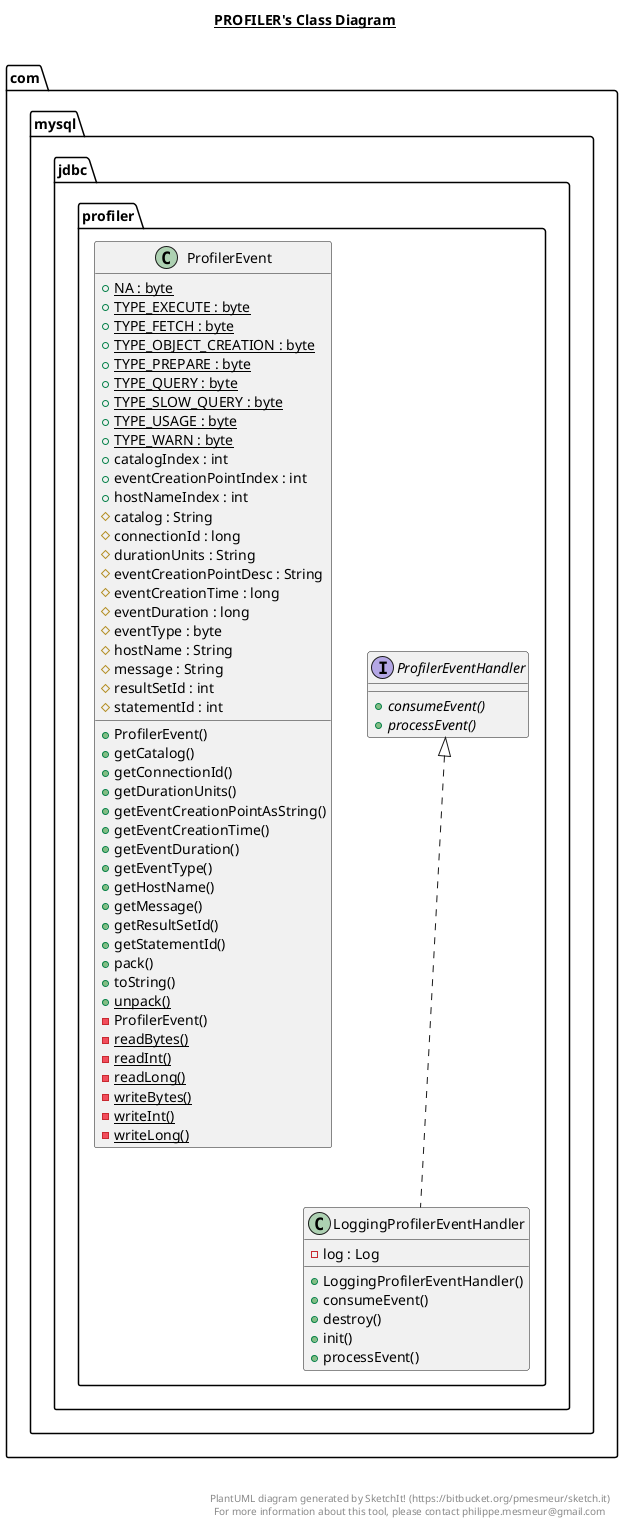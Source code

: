 @startuml

title __PROFILER's Class Diagram__\n

  namespace com.mysql.jdbc {
    namespace profiler {
      class com.mysql.jdbc.profiler.LoggingProfilerEventHandler {
          - log : Log
          + LoggingProfilerEventHandler()
          + consumeEvent()
          + destroy()
          + init()
          + processEvent()
      }
    }
  }
  

  namespace com.mysql.jdbc {
    namespace profiler {
      class com.mysql.jdbc.profiler.ProfilerEvent {
          {static} + NA : byte
          {static} + TYPE_EXECUTE : byte
          {static} + TYPE_FETCH : byte
          {static} + TYPE_OBJECT_CREATION : byte
          {static} + TYPE_PREPARE : byte
          {static} + TYPE_QUERY : byte
          {static} + TYPE_SLOW_QUERY : byte
          {static} + TYPE_USAGE : byte
          {static} + TYPE_WARN : byte
          + catalogIndex : int
          + eventCreationPointIndex : int
          + hostNameIndex : int
          # catalog : String
          # connectionId : long
          # durationUnits : String
          # eventCreationPointDesc : String
          # eventCreationTime : long
          # eventDuration : long
          # eventType : byte
          # hostName : String
          # message : String
          # resultSetId : int
          # statementId : int
          + ProfilerEvent()
          + getCatalog()
          + getConnectionId()
          + getDurationUnits()
          + getEventCreationPointAsString()
          + getEventCreationTime()
          + getEventDuration()
          + getEventType()
          + getHostName()
          + getMessage()
          + getResultSetId()
          + getStatementId()
          + pack()
          + toString()
          {static} + unpack()
          - ProfilerEvent()
          {static} - readBytes()
          {static} - readInt()
          {static} - readLong()
          {static} - writeBytes()
          {static} - writeInt()
          {static} - writeLong()
      }
    }
  }
  

  namespace com.mysql.jdbc {
    namespace profiler {
      interface com.mysql.jdbc.profiler.ProfilerEventHandler {
          {abstract} + consumeEvent()
          {abstract} + processEvent()
      }
    }
  }
  

  com.mysql.jdbc.profiler.LoggingProfilerEventHandler .up.|> ProfilerEventHandler


right footer


PlantUML diagram generated by SketchIt! (https://bitbucket.org/pmesmeur/sketch.it)
For more information about this tool, please contact philippe.mesmeur@gmail.com
endfooter

@enduml
